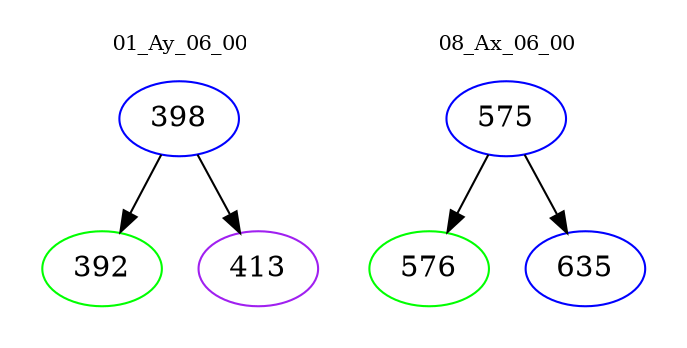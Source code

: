 digraph{
subgraph cluster_0 {
color = white
label = "01_Ay_06_00";
fontsize=10;
T0_398 [label="398", color="blue"]
T0_398 -> T0_392 [color="black"]
T0_392 [label="392", color="green"]
T0_398 -> T0_413 [color="black"]
T0_413 [label="413", color="purple"]
}
subgraph cluster_1 {
color = white
label = "08_Ax_06_00";
fontsize=10;
T1_575 [label="575", color="blue"]
T1_575 -> T1_576 [color="black"]
T1_576 [label="576", color="green"]
T1_575 -> T1_635 [color="black"]
T1_635 [label="635", color="blue"]
}
}
